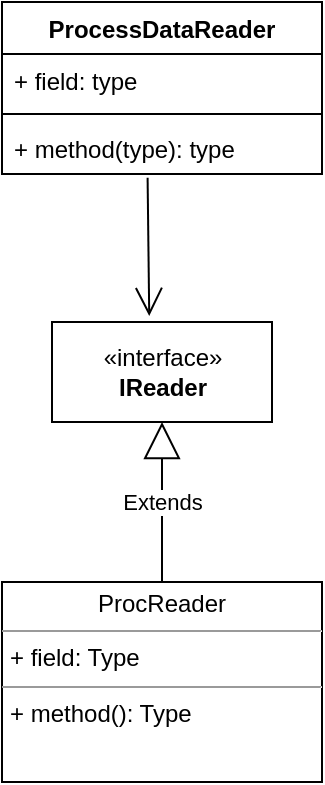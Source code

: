 <mxfile version="20.4.0" type="github">
  <diagram id="C5RBs43oDa-KdzZeNtuy" name="Page-1">
    <mxGraphModel dx="1008" dy="723" grid="1" gridSize="10" guides="1" tooltips="1" connect="1" arrows="1" fold="1" page="1" pageScale="1" pageWidth="827" pageHeight="1169" math="0" shadow="0">
      <root>
        <mxCell id="WIyWlLk6GJQsqaUBKTNV-0" />
        <mxCell id="WIyWlLk6GJQsqaUBKTNV-1" parent="WIyWlLk6GJQsqaUBKTNV-0" />
        <mxCell id="Urx0WMwrFYBLJ4eI_fLI-4" value="ProcessDataReader&#xa;" style="swimlane;fontStyle=1;align=center;verticalAlign=top;childLayout=stackLayout;horizontal=1;startSize=26;horizontalStack=0;resizeParent=1;resizeParentMax=0;resizeLast=0;collapsible=1;marginBottom=0;" vertex="1" parent="WIyWlLk6GJQsqaUBKTNV-1">
          <mxGeometry x="320" y="330" width="160" height="86" as="geometry" />
        </mxCell>
        <mxCell id="Urx0WMwrFYBLJ4eI_fLI-5" value="+ field: type" style="text;strokeColor=none;fillColor=none;align=left;verticalAlign=top;spacingLeft=4;spacingRight=4;overflow=hidden;rotatable=0;points=[[0,0.5],[1,0.5]];portConstraint=eastwest;" vertex="1" parent="Urx0WMwrFYBLJ4eI_fLI-4">
          <mxGeometry y="26" width="160" height="26" as="geometry" />
        </mxCell>
        <mxCell id="Urx0WMwrFYBLJ4eI_fLI-6" value="" style="line;strokeWidth=1;fillColor=none;align=left;verticalAlign=middle;spacingTop=-1;spacingLeft=3;spacingRight=3;rotatable=0;labelPosition=right;points=[];portConstraint=eastwest;strokeColor=inherit;" vertex="1" parent="Urx0WMwrFYBLJ4eI_fLI-4">
          <mxGeometry y="52" width="160" height="8" as="geometry" />
        </mxCell>
        <mxCell id="Urx0WMwrFYBLJ4eI_fLI-7" value="+ method(type): type" style="text;strokeColor=none;fillColor=none;align=left;verticalAlign=top;spacingLeft=4;spacingRight=4;overflow=hidden;rotatable=0;points=[[0,0.5],[1,0.5]];portConstraint=eastwest;" vertex="1" parent="Urx0WMwrFYBLJ4eI_fLI-4">
          <mxGeometry y="60" width="160" height="26" as="geometry" />
        </mxCell>
        <mxCell id="Urx0WMwrFYBLJ4eI_fLI-8" value="«interface»&lt;br&gt;&lt;div&gt;&lt;b&gt;IReader&lt;/b&gt;&lt;/div&gt;" style="html=1;" vertex="1" parent="WIyWlLk6GJQsqaUBKTNV-1">
          <mxGeometry x="345" y="490" width="110" height="50" as="geometry" />
        </mxCell>
        <mxCell id="Urx0WMwrFYBLJ4eI_fLI-9" value="" style="endArrow=open;endFill=1;endSize=12;html=1;rounded=0;exitX=0.455;exitY=1.071;exitDx=0;exitDy=0;exitPerimeter=0;entryX=0.442;entryY=-0.06;entryDx=0;entryDy=0;entryPerimeter=0;" edge="1" parent="WIyWlLk6GJQsqaUBKTNV-1" source="Urx0WMwrFYBLJ4eI_fLI-7" target="Urx0WMwrFYBLJ4eI_fLI-8">
          <mxGeometry width="160" relative="1" as="geometry">
            <mxPoint x="360" y="450" as="sourcePoint" />
            <mxPoint x="520" y="450" as="targetPoint" />
          </mxGeometry>
        </mxCell>
        <mxCell id="Urx0WMwrFYBLJ4eI_fLI-10" value="&lt;p style=&quot;margin:0px;margin-top:4px;text-align:center;&quot;&gt;ProcReader&lt;/p&gt;&lt;hr size=&quot;1&quot;&gt;&lt;p style=&quot;margin:0px;margin-left:4px;&quot;&gt;+ field: Type&lt;/p&gt;&lt;hr size=&quot;1&quot;&gt;&lt;p style=&quot;margin:0px;margin-left:4px;&quot;&gt;+ method(): Type&lt;/p&gt;" style="verticalAlign=top;align=left;overflow=fill;fontSize=12;fontFamily=Helvetica;html=1;" vertex="1" parent="WIyWlLk6GJQsqaUBKTNV-1">
          <mxGeometry x="320" y="620" width="160" height="100" as="geometry" />
        </mxCell>
        <mxCell id="Urx0WMwrFYBLJ4eI_fLI-11" value="Extends" style="endArrow=block;endSize=16;endFill=0;html=1;rounded=0;entryX=0.5;entryY=1;entryDx=0;entryDy=0;" edge="1" parent="WIyWlLk6GJQsqaUBKTNV-1" source="Urx0WMwrFYBLJ4eI_fLI-10" target="Urx0WMwrFYBLJ4eI_fLI-8">
          <mxGeometry width="160" relative="1" as="geometry">
            <mxPoint x="360" y="660" as="sourcePoint" />
            <mxPoint x="520" y="660" as="targetPoint" />
          </mxGeometry>
        </mxCell>
      </root>
    </mxGraphModel>
  </diagram>
</mxfile>
